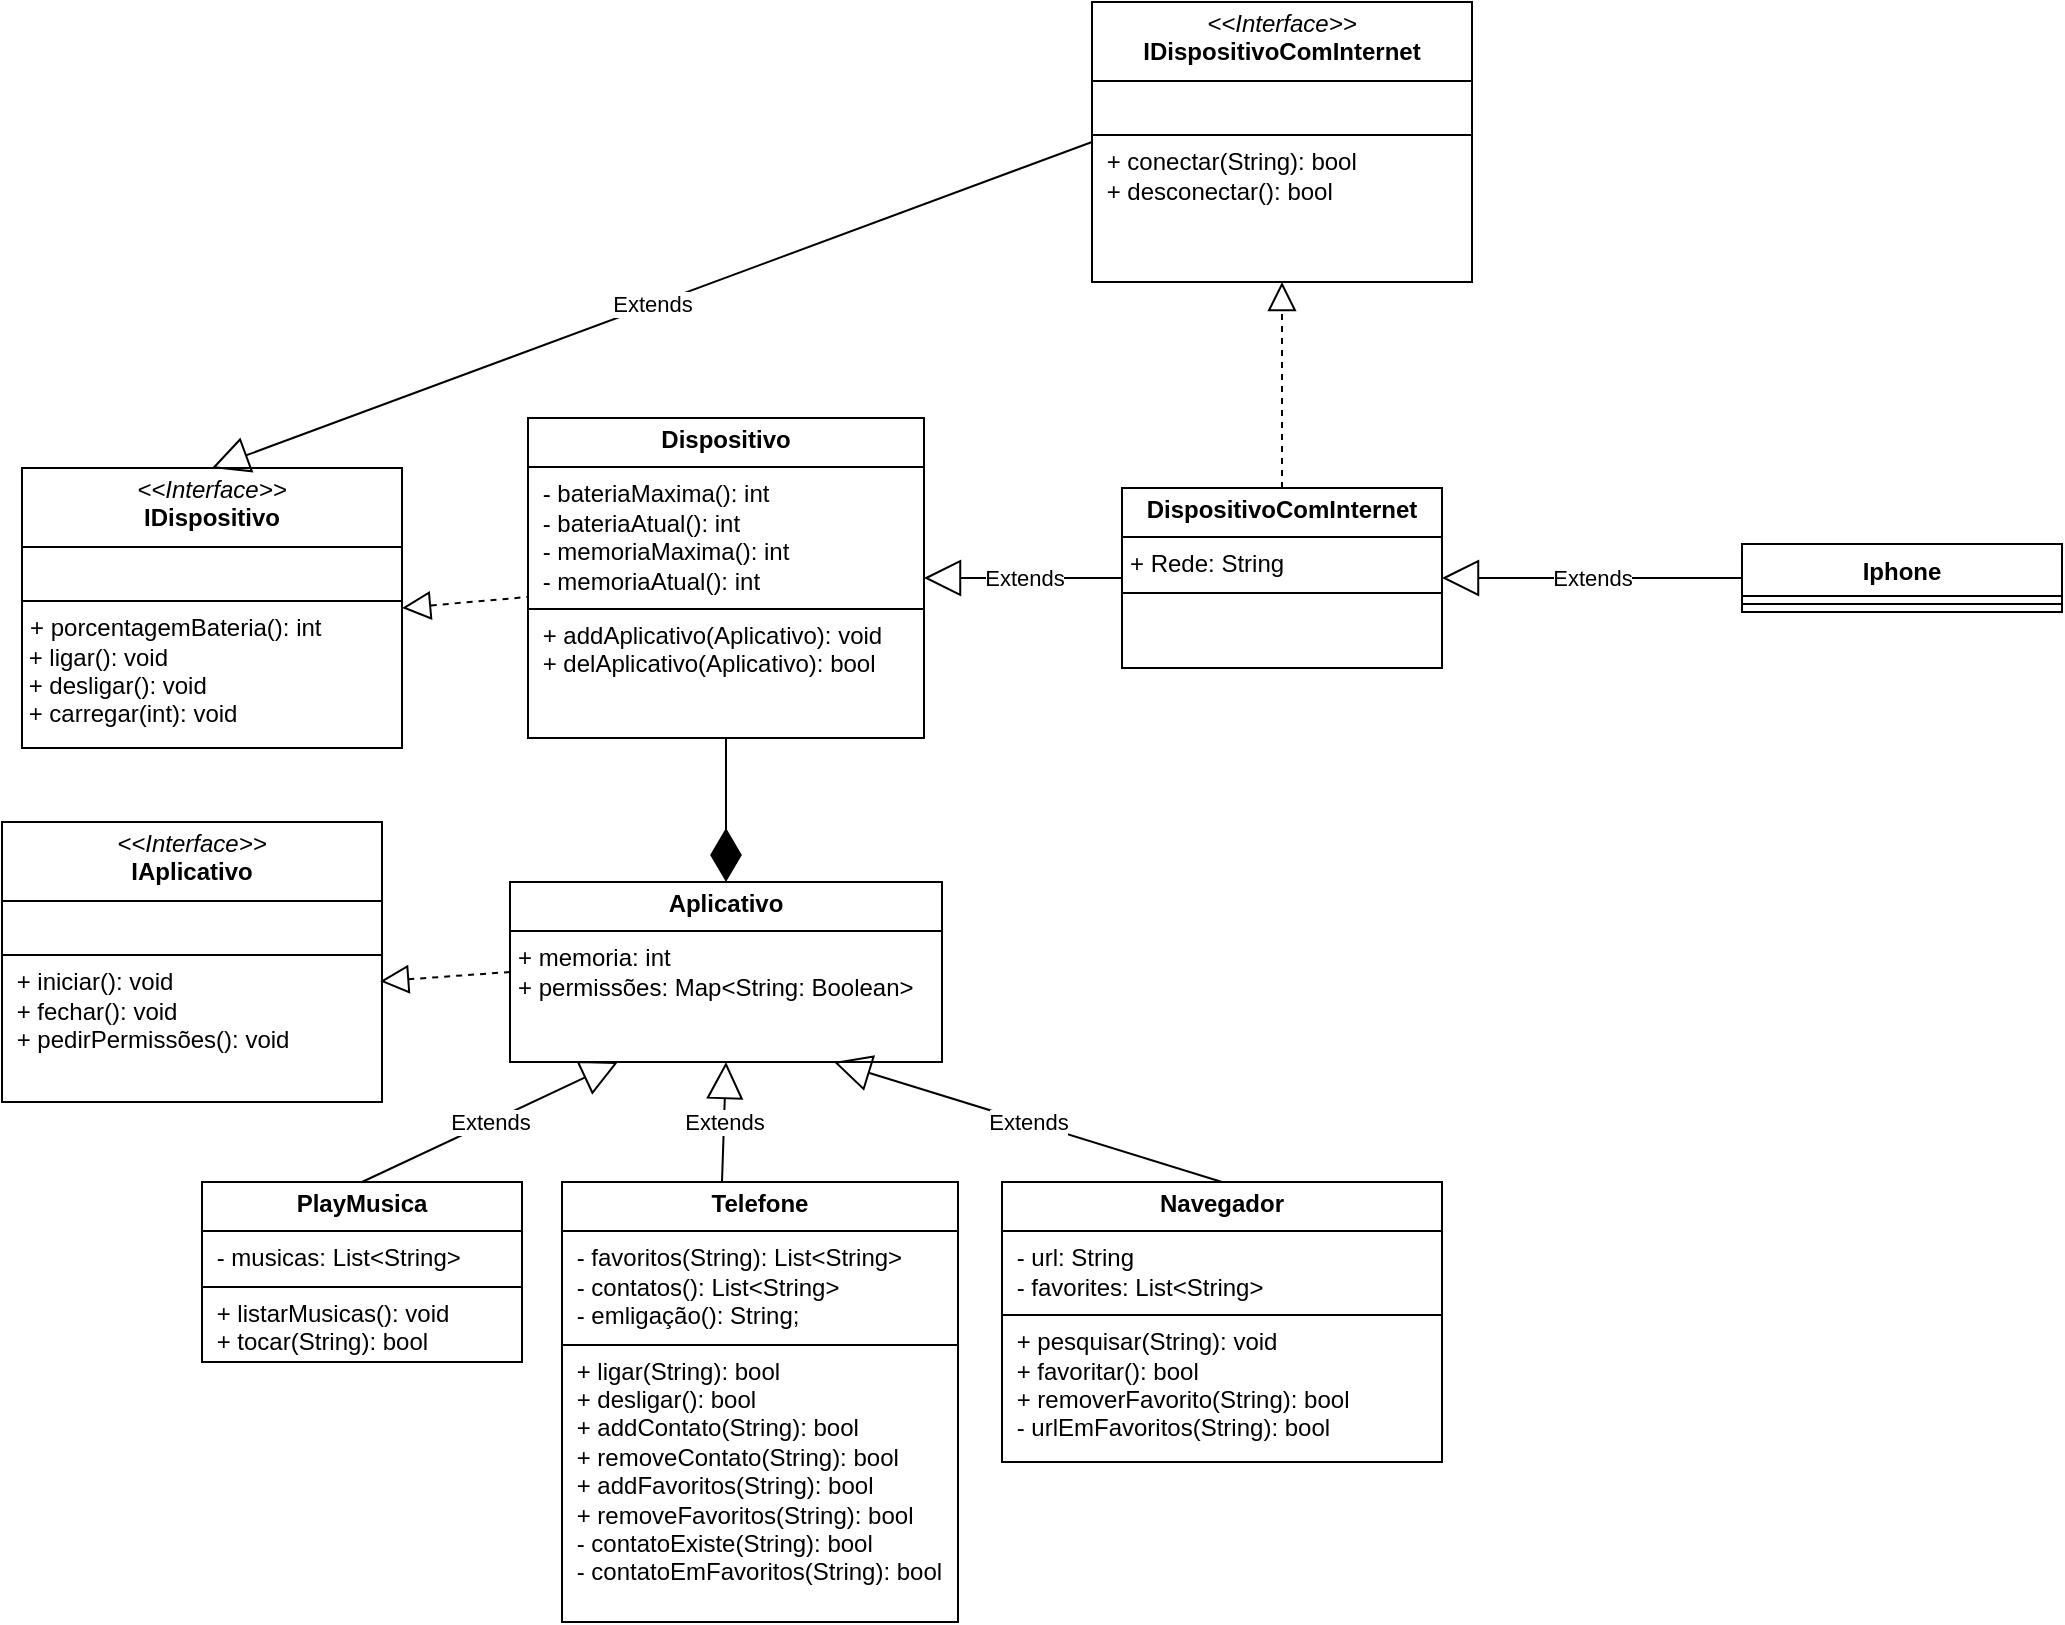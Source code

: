 <mxfile version="24.7.6">
  <diagram id="C5RBs43oDa-KdzZeNtuy" name="Page-1">
    <mxGraphModel dx="1002" dy="567" grid="1" gridSize="10" guides="1" tooltips="1" connect="1" arrows="1" fold="1" page="1" pageScale="1" pageWidth="827" pageHeight="1169" math="0" shadow="0">
      <root>
        <mxCell id="WIyWlLk6GJQsqaUBKTNV-0" />
        <mxCell id="WIyWlLk6GJQsqaUBKTNV-1" parent="WIyWlLk6GJQsqaUBKTNV-0" />
        <mxCell id="NixOoqSSQTRow_Q77AwL-0" value="&lt;p style=&quot;margin:0px;margin-top:4px;text-align:center;&quot;&gt;&lt;i&gt;&amp;lt;&amp;lt;Interface&amp;gt;&amp;gt;&lt;/i&gt;&lt;br&gt;&lt;b&gt;IDispositivo&lt;/b&gt;&lt;/p&gt;&lt;hr size=&quot;1&quot; style=&quot;border-style:solid;&quot;&gt;&lt;p style=&quot;margin:0px;margin-left:4px;&quot;&gt;&lt;br&gt;&lt;/p&gt;&lt;hr size=&quot;1&quot; style=&quot;border-style:solid;&quot;&gt;&lt;p style=&quot;margin:0px;margin-left:4px;&quot;&gt;&lt;span style=&quot;background-color: initial;&quot;&gt;+ porcentagemBateria(): int&lt;/span&gt;&lt;/p&gt;&lt;div&gt;&lt;span style=&quot;background-color: initial;&quot;&gt;&amp;nbsp;+ ligar(): void&lt;/span&gt;&lt;/div&gt;&lt;div&gt;&lt;span style=&quot;background-color: initial;&quot;&gt;&amp;nbsp;+ desligar(): void&lt;/span&gt;&lt;/div&gt;&lt;div&gt;&amp;nbsp;+ carregar(int): void&lt;/div&gt;" style="verticalAlign=top;align=left;overflow=fill;html=1;whiteSpace=wrap;" parent="WIyWlLk6GJQsqaUBKTNV-1" vertex="1">
          <mxGeometry x="90" y="513" width="190" height="140" as="geometry" />
        </mxCell>
        <mxCell id="NixOoqSSQTRow_Q77AwL-5" value="Iphone" style="swimlane;fontStyle=1;align=center;verticalAlign=top;childLayout=stackLayout;horizontal=1;startSize=26;horizontalStack=0;resizeParent=1;resizeParentMax=0;resizeLast=0;collapsible=1;marginBottom=0;whiteSpace=wrap;html=1;" parent="WIyWlLk6GJQsqaUBKTNV-1" vertex="1">
          <mxGeometry x="950" y="551" width="160" height="34" as="geometry" />
        </mxCell>
        <mxCell id="NixOoqSSQTRow_Q77AwL-7" value="" style="line;strokeWidth=1;fillColor=none;align=left;verticalAlign=middle;spacingTop=-1;spacingLeft=3;spacingRight=3;rotatable=0;labelPosition=right;points=[];portConstraint=eastwest;strokeColor=inherit;" parent="NixOoqSSQTRow_Q77AwL-5" vertex="1">
          <mxGeometry y="26" width="160" height="8" as="geometry" />
        </mxCell>
        <mxCell id="NixOoqSSQTRow_Q77AwL-9" value="&lt;p style=&quot;margin:0px;margin-top:4px;text-align:center;&quot;&gt;&lt;b&gt;Aplicativo&lt;/b&gt;&lt;/p&gt;&lt;hr size=&quot;1&quot; style=&quot;border-style:solid;&quot;&gt;&lt;p style=&quot;margin:0px;margin-left:4px;&quot;&gt;+ memoria: int&lt;/p&gt;&lt;p style=&quot;margin:0px;margin-left:4px;&quot;&gt;+ permissões: Map&amp;lt;String: Boolean&amp;gt;&lt;/p&gt;" style="verticalAlign=top;align=left;overflow=fill;html=1;whiteSpace=wrap;" parent="WIyWlLk6GJQsqaUBKTNV-1" vertex="1">
          <mxGeometry x="334" y="720" width="216" height="90" as="geometry" />
        </mxCell>
        <mxCell id="NixOoqSSQTRow_Q77AwL-10" value="&lt;p style=&quot;margin:0px;margin-top:4px;text-align:center;&quot;&gt;&lt;i&gt;&amp;lt;&amp;lt;Interface&amp;gt;&amp;gt;&lt;/i&gt;&lt;br&gt;&lt;b&gt;IAplicativo&lt;/b&gt;&lt;/p&gt;&lt;hr size=&quot;1&quot; style=&quot;border-style:solid;&quot;&gt;&lt;p style=&quot;margin:0px;margin-left:4px;&quot;&gt;&lt;br&gt;&lt;/p&gt;&lt;hr size=&quot;1&quot; style=&quot;border-style:solid;&quot;&gt;&lt;p style=&quot;margin:0px;margin-left:4px;&quot;&gt;&amp;nbsp;+ iniciar(): void&lt;/p&gt;&lt;p style=&quot;margin:0px;margin-left:4px;&quot;&gt;&amp;nbsp;+ fechar(): void&lt;/p&gt;&lt;p style=&quot;margin: 0px 0px 0px 4px;&quot;&gt;&amp;nbsp;+ pedirPermissões(): void&lt;/p&gt;" style="verticalAlign=top;align=left;overflow=fill;html=1;whiteSpace=wrap;" parent="WIyWlLk6GJQsqaUBKTNV-1" vertex="1">
          <mxGeometry x="80" y="690" width="190" height="140" as="geometry" />
        </mxCell>
        <mxCell id="NixOoqSSQTRow_Q77AwL-11" value="&lt;p style=&quot;margin:0px;margin-top:4px;text-align:center;&quot;&gt;&lt;b&gt;PlayMusica&lt;/b&gt;&lt;/p&gt;&lt;hr size=&quot;1&quot; style=&quot;border-style:solid;&quot;&gt;&lt;p style=&quot;margin:0px;margin-left:4px;&quot;&gt;&amp;nbsp;- musicas: List&amp;lt;String&amp;gt;&lt;/p&gt;&lt;hr size=&quot;1&quot; style=&quot;border-style:solid;&quot;&gt;&lt;p style=&quot;margin:0px;margin-left:4px;&quot;&gt;&amp;nbsp;+ listarMusicas(): void&lt;/p&gt;&lt;p style=&quot;margin:0px;margin-left:4px;&quot;&gt;&amp;nbsp;+ tocar(String): bool&lt;/p&gt;" style="verticalAlign=top;align=left;overflow=fill;html=1;whiteSpace=wrap;" parent="WIyWlLk6GJQsqaUBKTNV-1" vertex="1">
          <mxGeometry x="180" y="870" width="160" height="90" as="geometry" />
        </mxCell>
        <mxCell id="NixOoqSSQTRow_Q77AwL-13" value="" style="endArrow=block;dashed=1;endFill=0;endSize=12;html=1;rounded=0;exitX=0.011;exitY=0.558;exitDx=0;exitDy=0;entryX=1;entryY=0.5;entryDx=0;entryDy=0;exitPerimeter=0;" parent="WIyWlLk6GJQsqaUBKTNV-1" source="Wy7lLaSFZwblMsHZ7Iwk-6" target="NixOoqSSQTRow_Q77AwL-0" edge="1">
          <mxGeometry width="160" relative="1" as="geometry">
            <mxPoint x="358.4" y="587.352" as="sourcePoint" />
            <mxPoint x="290" y="618" as="targetPoint" />
          </mxGeometry>
        </mxCell>
        <mxCell id="NixOoqSSQTRow_Q77AwL-16" value="" style="endArrow=block;dashed=1;endFill=0;endSize=12;html=1;rounded=0;entryX=0.995;entryY=0.569;entryDx=0;entryDy=0;entryPerimeter=0;exitX=0;exitY=0.5;exitDx=0;exitDy=0;" parent="WIyWlLk6GJQsqaUBKTNV-1" source="NixOoqSSQTRow_Q77AwL-9" target="NixOoqSSQTRow_Q77AwL-10" edge="1">
          <mxGeometry width="160" relative="1" as="geometry">
            <mxPoint x="330" y="760" as="sourcePoint" />
            <mxPoint x="290" y="503" as="targetPoint" />
          </mxGeometry>
        </mxCell>
        <mxCell id="NixOoqSSQTRow_Q77AwL-17" value="" style="endArrow=diamondThin;endFill=1;endSize=24;html=1;rounded=0;exitX=0.5;exitY=1;exitDx=0;exitDy=0;entryX=0.5;entryY=0;entryDx=0;entryDy=0;" parent="WIyWlLk6GJQsqaUBKTNV-1" source="Wy7lLaSFZwblMsHZ7Iwk-6" target="NixOoqSSQTRow_Q77AwL-9" edge="1">
          <mxGeometry width="160" relative="1" as="geometry">
            <mxPoint x="440" y="626" as="sourcePoint" />
            <mxPoint x="400" y="830" as="targetPoint" />
          </mxGeometry>
        </mxCell>
        <mxCell id="NixOoqSSQTRow_Q77AwL-18" value="Extends" style="endArrow=block;endSize=16;endFill=0;html=1;rounded=0;exitX=0;exitY=0.5;exitDx=0;exitDy=0;entryX=1;entryY=0.5;entryDx=0;entryDy=0;" parent="WIyWlLk6GJQsqaUBKTNV-1" source="NixOoqSSQTRow_Q77AwL-5" target="NixOoqSSQTRow_Q77AwL-21" edge="1">
          <mxGeometry width="160" relative="1" as="geometry">
            <mxPoint x="890" y="567" as="sourcePoint" />
            <mxPoint x="740" y="570" as="targetPoint" />
          </mxGeometry>
        </mxCell>
        <mxCell id="NixOoqSSQTRow_Q77AwL-19" value="Extends" style="endArrow=block;endSize=16;endFill=0;html=1;rounded=0;exitX=0.5;exitY=0;exitDx=0;exitDy=0;entryX=0.25;entryY=1;entryDx=0;entryDy=0;" parent="WIyWlLk6GJQsqaUBKTNV-1" source="NixOoqSSQTRow_Q77AwL-11" target="NixOoqSSQTRow_Q77AwL-9" edge="1">
          <mxGeometry width="160" relative="1" as="geometry">
            <mxPoint x="240" y="800" as="sourcePoint" />
            <mxPoint x="400" y="800" as="targetPoint" />
          </mxGeometry>
        </mxCell>
        <mxCell id="NixOoqSSQTRow_Q77AwL-20" value="Extends" style="endArrow=block;endSize=16;endFill=0;html=1;rounded=0;exitX=0.5;exitY=0;exitDx=0;exitDy=0;entryX=0.5;entryY=1;entryDx=0;entryDy=0;" parent="WIyWlLk6GJQsqaUBKTNV-1" edge="1" target="NixOoqSSQTRow_Q77AwL-9">
          <mxGeometry width="160" relative="1" as="geometry">
            <mxPoint x="440" y="870" as="sourcePoint" />
            <mxPoint x="410" y="810" as="targetPoint" />
          </mxGeometry>
        </mxCell>
        <mxCell id="NixOoqSSQTRow_Q77AwL-21" value="&lt;p style=&quot;margin:0px;margin-top:4px;text-align:center;&quot;&gt;&lt;span style=&quot;font-weight: 700;&quot;&gt;DispositivoComInternet&lt;/span&gt;&lt;br&gt;&lt;/p&gt;&lt;hr size=&quot;1&quot; style=&quot;border-style:solid;&quot;&gt;&lt;p style=&quot;margin:0px;margin-left:4px;&quot;&gt;+ Rede: String&lt;/p&gt;&lt;hr size=&quot;1&quot; style=&quot;border-style:solid;&quot;&gt;&lt;p style=&quot;margin:0px;margin-left:4px;&quot;&gt;&lt;br&gt;&lt;/p&gt;" style="verticalAlign=top;align=left;overflow=fill;html=1;whiteSpace=wrap;" parent="WIyWlLk6GJQsqaUBKTNV-1" vertex="1">
          <mxGeometry x="640" y="523" width="160" height="90" as="geometry" />
        </mxCell>
        <mxCell id="NixOoqSSQTRow_Q77AwL-23" value="Extends" style="endArrow=block;endSize=16;endFill=0;html=1;rounded=0;exitX=0;exitY=0.5;exitDx=0;exitDy=0;entryX=1;entryY=0.5;entryDx=0;entryDy=0;" parent="WIyWlLk6GJQsqaUBKTNV-1" source="NixOoqSSQTRow_Q77AwL-21" target="Wy7lLaSFZwblMsHZ7Iwk-6" edge="1">
          <mxGeometry width="160" relative="1" as="geometry">
            <mxPoint x="850" y="579" as="sourcePoint" />
            <mxPoint x="519.68" y="578.768" as="targetPoint" />
          </mxGeometry>
        </mxCell>
        <mxCell id="NixOoqSSQTRow_Q77AwL-24" value="&lt;p style=&quot;margin:0px;margin-top:4px;text-align:center;&quot;&gt;&lt;i&gt;&amp;lt;&amp;lt;Interface&amp;gt;&amp;gt;&lt;/i&gt;&lt;br&gt;&lt;b&gt;IDispositivoComInternet&lt;/b&gt;&lt;/p&gt;&lt;hr size=&quot;1&quot; style=&quot;border-style:solid;&quot;&gt;&lt;p style=&quot;margin:0px;margin-left:4px;&quot;&gt;&lt;br&gt;&lt;/p&gt;&lt;hr size=&quot;1&quot; style=&quot;border-style:solid;&quot;&gt;&lt;p style=&quot;margin:0px;margin-left:4px;&quot;&gt;&amp;nbsp;+ conectar(String): bool&lt;/p&gt;&lt;p style=&quot;margin:0px;margin-left:4px;&quot;&gt;&amp;nbsp;+ desconectar(): bool&lt;/p&gt;" style="verticalAlign=top;align=left;overflow=fill;html=1;whiteSpace=wrap;" parent="WIyWlLk6GJQsqaUBKTNV-1" vertex="1">
          <mxGeometry x="625" y="280" width="190" height="140" as="geometry" />
        </mxCell>
        <mxCell id="NixOoqSSQTRow_Q77AwL-25" value="" style="endArrow=block;dashed=1;endFill=0;endSize=12;html=1;rounded=0;entryX=0.5;entryY=1;entryDx=0;entryDy=0;exitX=0.5;exitY=0;exitDx=0;exitDy=0;" parent="WIyWlLk6GJQsqaUBKTNV-1" source="NixOoqSSQTRow_Q77AwL-21" target="NixOoqSSQTRow_Q77AwL-24" edge="1">
          <mxGeometry width="160" relative="1" as="geometry">
            <mxPoint x="675" y="524" as="sourcePoint" />
            <mxPoint x="610" y="529" as="targetPoint" />
          </mxGeometry>
        </mxCell>
        <mxCell id="Wy7lLaSFZwblMsHZ7Iwk-0" value="Extends" style="endArrow=block;endSize=16;endFill=0;html=1;rounded=0;entryX=0.5;entryY=0;entryDx=0;entryDy=0;exitX=0;exitY=0.5;exitDx=0;exitDy=0;" edge="1" parent="WIyWlLk6GJQsqaUBKTNV-1" source="NixOoqSSQTRow_Q77AwL-24" target="NixOoqSSQTRow_Q77AwL-0">
          <mxGeometry width="160" relative="1" as="geometry">
            <mxPoint x="560" y="350" as="sourcePoint" />
            <mxPoint x="504" y="583" as="targetPoint" />
          </mxGeometry>
        </mxCell>
        <mxCell id="Wy7lLaSFZwblMsHZ7Iwk-3" value="Extends" style="endArrow=block;endSize=16;endFill=0;html=1;rounded=0;exitX=0.5;exitY=0;exitDx=0;exitDy=0;entryX=0.75;entryY=1;entryDx=0;entryDy=0;" edge="1" parent="WIyWlLk6GJQsqaUBKTNV-1" source="Wy7lLaSFZwblMsHZ7Iwk-5" target="NixOoqSSQTRow_Q77AwL-9">
          <mxGeometry width="160" relative="1" as="geometry">
            <mxPoint x="620" y="870" as="sourcePoint" />
            <mxPoint x="452" y="820" as="targetPoint" />
          </mxGeometry>
        </mxCell>
        <mxCell id="Wy7lLaSFZwblMsHZ7Iwk-4" value="&lt;p style=&quot;margin:0px;margin-top:4px;text-align:center;&quot;&gt;&lt;b&gt;Telefone&lt;/b&gt;&lt;/p&gt;&lt;hr size=&quot;1&quot; style=&quot;border-style:solid;&quot;&gt;&lt;p style=&quot;margin:0px;margin-left:4px;&quot;&gt;&amp;nbsp;- favoritos(String): List&amp;lt;String&amp;gt;&lt;/p&gt;&lt;p style=&quot;margin:0px;margin-left:4px;&quot;&gt;&amp;nbsp;- contatos(): List&amp;lt;String&amp;gt;&lt;/p&gt;&lt;p style=&quot;margin:0px;margin-left:4px;&quot;&gt;&amp;nbsp;- emligação(): String;&lt;/p&gt;&lt;hr size=&quot;1&quot; style=&quot;border-style:solid;&quot;&gt;&lt;p style=&quot;margin:0px;margin-left:4px;&quot;&gt;&amp;nbsp;+ ligar(String): bool&lt;/p&gt;&lt;p style=&quot;margin:0px;margin-left:4px;&quot;&gt;&amp;nbsp;+ desligar(): bool&lt;/p&gt;&lt;p style=&quot;margin:0px;margin-left:4px;&quot;&gt;&amp;nbsp;+ addContato(String): bool&lt;/p&gt;&lt;p style=&quot;margin:0px;margin-left:4px;&quot;&gt;&amp;nbsp;+ removeContato(String): bool&lt;/p&gt;&lt;p style=&quot;margin:0px;margin-left:4px;&quot;&gt;&amp;nbsp;+ addFavoritos(String): bool&lt;/p&gt;&lt;p style=&quot;margin:0px;margin-left:4px;&quot;&gt;&amp;nbsp;+ removeFavoritos(String): bool&lt;/p&gt;&lt;p style=&quot;margin:0px;margin-left:4px;&quot;&gt;&amp;nbsp;- contatoExiste(String): bool&lt;/p&gt;&lt;p style=&quot;margin:0px;margin-left:4px;&quot;&gt;&amp;nbsp;- contatoEmFavoritos(String): bool&lt;/p&gt;" style="verticalAlign=top;align=left;overflow=fill;html=1;whiteSpace=wrap;" vertex="1" parent="WIyWlLk6GJQsqaUBKTNV-1">
          <mxGeometry x="360" y="870" width="198" height="220" as="geometry" />
        </mxCell>
        <mxCell id="Wy7lLaSFZwblMsHZ7Iwk-5" value="&lt;p style=&quot;margin:0px;margin-top:4px;text-align:center;&quot;&gt;&lt;b&gt;Navegador&lt;/b&gt;&lt;/p&gt;&lt;hr size=&quot;1&quot; style=&quot;border-style:solid;&quot;&gt;&lt;p style=&quot;margin:0px;margin-left:4px;&quot;&gt;&amp;nbsp;- url: String&lt;/p&gt;&lt;p style=&quot;margin:0px;margin-left:4px;&quot;&gt;&amp;nbsp;- favorites: List&amp;lt;String&amp;gt;&lt;/p&gt;&lt;hr size=&quot;1&quot; style=&quot;border-style:solid;&quot;&gt;&lt;p style=&quot;margin:0px;margin-left:4px;&quot;&gt;&amp;nbsp;+ pesquisar(String): void&lt;/p&gt;&lt;p style=&quot;margin:0px;margin-left:4px;&quot;&gt;&amp;nbsp;+ favoritar(): bool&lt;/p&gt;&lt;p style=&quot;margin:0px;margin-left:4px;&quot;&gt;&amp;nbsp;+ removerFavorito(String): bool&lt;/p&gt;&lt;p style=&quot;margin:0px;margin-left:4px;&quot;&gt;&amp;nbsp;- urlEmFavoritos(String): bool&lt;/p&gt;" style="verticalAlign=top;align=left;overflow=fill;html=1;whiteSpace=wrap;" vertex="1" parent="WIyWlLk6GJQsqaUBKTNV-1">
          <mxGeometry x="580" y="870" width="220" height="140" as="geometry" />
        </mxCell>
        <mxCell id="Wy7lLaSFZwblMsHZ7Iwk-6" value="&lt;p style=&quot;margin:0px;margin-top:4px;text-align:center;&quot;&gt;&lt;b&gt;Dispositivo&lt;/b&gt;&lt;/p&gt;&lt;hr size=&quot;1&quot; style=&quot;border-style:solid;&quot;&gt;&lt;p style=&quot;margin:0px;margin-left:4px;&quot;&gt;&amp;nbsp;- bateriaMaxima(): int&lt;/p&gt;&lt;p style=&quot;margin:0px;margin-left:4px;&quot;&gt;&amp;nbsp;- bateriaAtual(): int&lt;/p&gt;&lt;p style=&quot;margin:0px;margin-left:4px;&quot;&gt;&amp;nbsp;- memoriaMaxima(): int&lt;/p&gt;&lt;p style=&quot;margin:0px;margin-left:4px;&quot;&gt;&amp;nbsp;- memoriaAtual(): int&lt;/p&gt;&lt;hr size=&quot;1&quot; style=&quot;border-style:solid;&quot;&gt;&lt;p style=&quot;margin:0px;margin-left:4px;&quot;&gt;&amp;nbsp;+ addAplicativo(Aplicativo): void&lt;/p&gt;&lt;p style=&quot;margin:0px;margin-left:4px;&quot;&gt;&amp;nbsp;+ delAplicativo(Aplicativo): bool&lt;/p&gt;" style="verticalAlign=top;align=left;overflow=fill;html=1;whiteSpace=wrap;" vertex="1" parent="WIyWlLk6GJQsqaUBKTNV-1">
          <mxGeometry x="343" y="488" width="198" height="160" as="geometry" />
        </mxCell>
      </root>
    </mxGraphModel>
  </diagram>
</mxfile>
